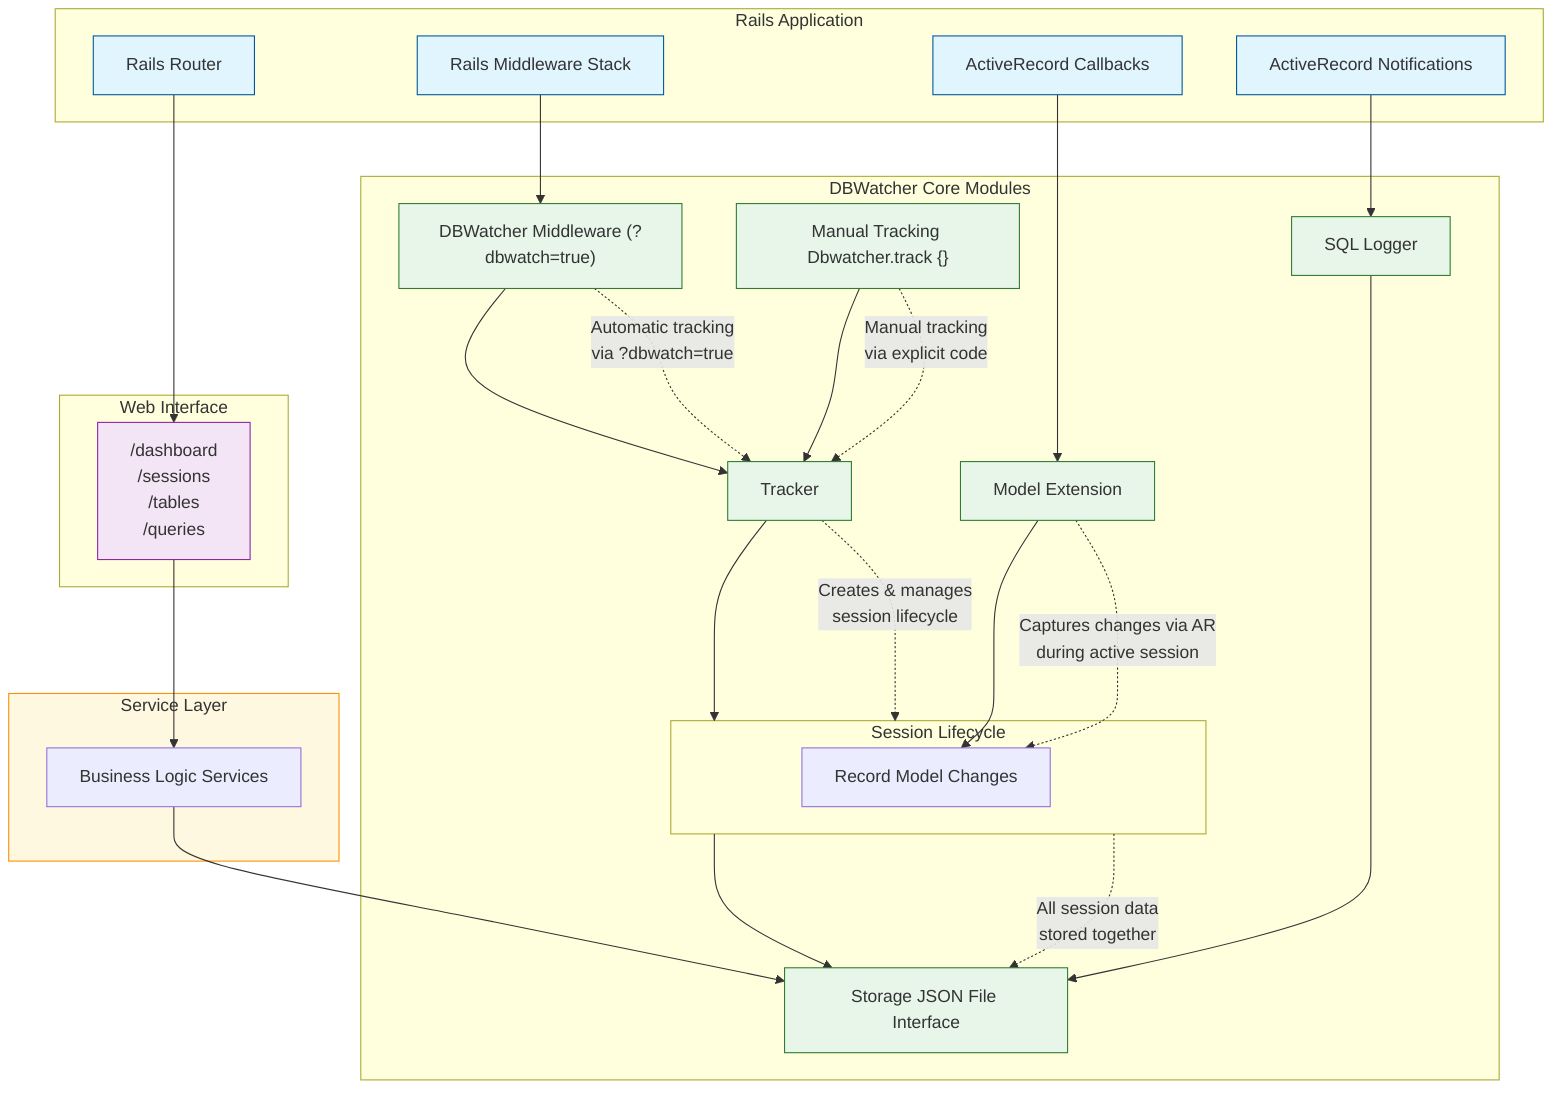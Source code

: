 flowchart TB
    %% Rails Application components
    subgraph RailsApp["Rails Application"]
        Router["Rails Router"]
        Middleware["Rails Middleware Stack"]
        ARCallbacks["ActiveRecord Callbacks"]
        ARNotifications["ActiveRecord Notifications"]
    end

    %% Core DBWatcher Components
    subgraph CoreModules["DBWatcher Core Modules"]
        Middleware_DBW["DBWatcher Middleware (?dbwatch=true)"]
        ManualTrack["Manual Tracking Dbwatcher.track {}"]
        
        Tracker["Tracker"]
        ModelExt["Model Extension"]
        
        subgraph SessionLifecycle["Session Lifecycle"]
            direction LR
            RecordChanges["Record Model Changes"]
        end
        
        Storage["Storage JSON File Interface"]
        SQLLogger["SQL Logger"]
    end

    %% Service Layer
    subgraph ServiceLayer["Service Layer"]
        Services["Business Logic Services"]
    end

    %% Web Interface
    subgraph WebInterface["Web Interface"]
        Routes["/dashboard
        /sessions
        /tables
        /queries"]
    end

    %% Key Integration Points
    %% Session start triggers
    Middleware --> Middleware_DBW
    Middleware_DBW --> Tracker
    ManualTrack --> Tracker
    
    %% Session lifecycle creation
    Tracker --> SessionLifecycle
    
    %% Model change tracking
    ARCallbacks --> ModelExt
    ModelExt --> RecordChanges
    
    %% Session persistence
    SessionLifecycle --> Storage
    
    %% SQL Query tracking
    ARNotifications --> SQLLogger
    SQLLogger --> Storage

    %% Web interface flow
    Router --> Routes
    Routes --> Services
    Services --> Storage

    %% Explicit connections between components
    classDef railsComponent fill:#e1f5fe,stroke:#01579b
    classDef coreComponent fill:#e8f5e9,stroke:#2e7d32
    classDef serviceComponent fill:#fff8e1,stroke:#ff8f00
    classDef webComponent fill:#f3e5f5,stroke:#8e24aa

    class Router,Middleware,ARCallbacks,ARNotifications railsComponent
    class Tracker,Storage,SQLLogger,Middleware_DBW,ModelExt,ManualTrack coreComponent
    class SessionLifecycle fill:#f8d7da,stroke:#c82333
    class ServiceLayer serviceComponent
    class Routes webComponent

    %% Explanation labels
    Middleware_DBW -. "Automatic tracking<br/>via ?dbwatch=true" .-> Tracker
    ManualTrack -. "Manual tracking<br/>via explicit code" .-> Tracker
    Tracker -. "Creates & manages<br/>session lifecycle" .-> SessionLifecycle
    ModelExt -. "Captures changes via AR<br/>during active session" .-> RecordChanges
    SessionLifecycle -. "All session data<br/>stored together" .-> Storage